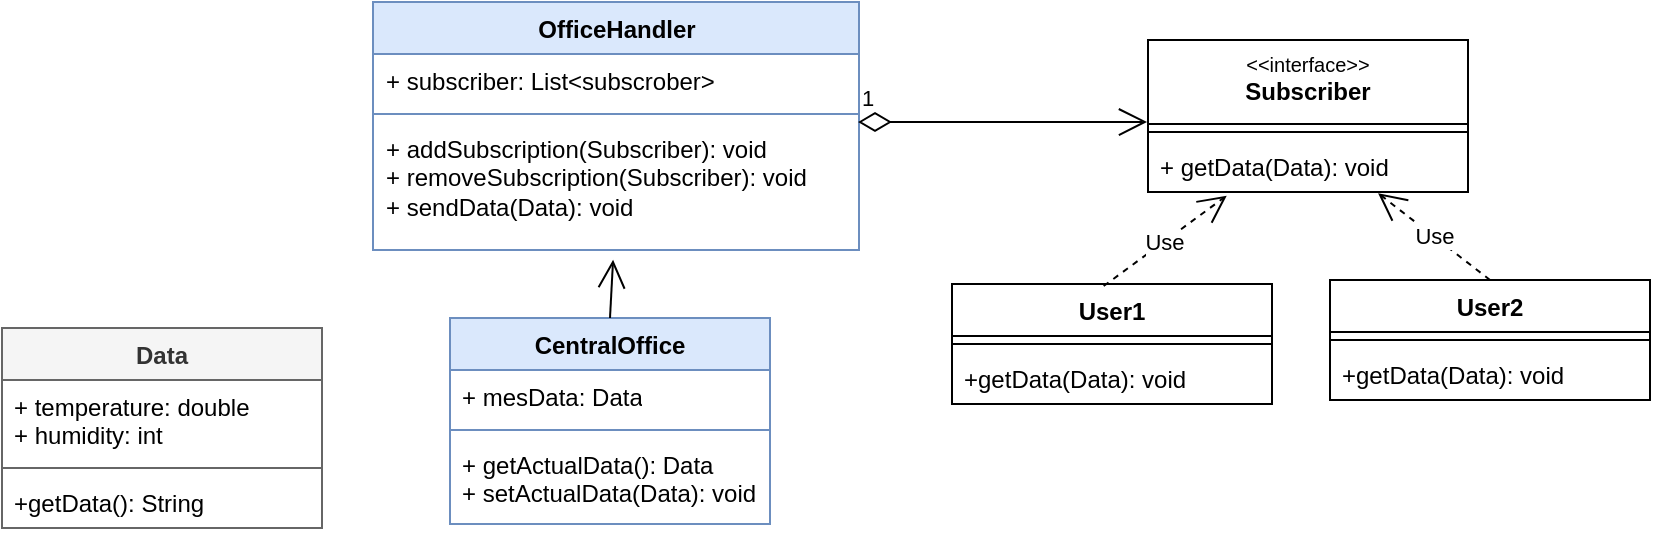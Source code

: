 <mxfile version="21.2.3" type="device">
  <diagram name="Seite-1" id="bGis5d8s_SbNN8_UjQ-U">
    <mxGraphModel dx="1430" dy="795" grid="0" gridSize="10" guides="1" tooltips="1" connect="1" arrows="1" fold="1" page="0" pageScale="1" pageWidth="827" pageHeight="1169" math="0" shadow="0">
      <root>
        <mxCell id="0" />
        <mxCell id="1" parent="0" />
        <mxCell id="nhHEfngSigDMjDyeL3VS-1" value="Data" style="swimlane;fontStyle=1;align=center;verticalAlign=top;childLayout=stackLayout;horizontal=1;startSize=26;horizontalStack=0;resizeParent=1;resizeParentMax=0;resizeLast=0;collapsible=1;marginBottom=0;whiteSpace=wrap;html=1;fillColor=#f5f5f5;fontColor=#333333;strokeColor=#666666;" vertex="1" parent="1">
          <mxGeometry x="103" y="541" width="160" height="100" as="geometry" />
        </mxCell>
        <mxCell id="nhHEfngSigDMjDyeL3VS-2" value="&lt;div&gt;+ temperature: double&lt;/div&gt;&lt;div&gt;+ humidity: int&lt;br&gt;&lt;/div&gt;" style="text;strokeColor=none;fillColor=none;align=left;verticalAlign=top;spacingLeft=4;spacingRight=4;overflow=hidden;rotatable=0;points=[[0,0.5],[1,0.5]];portConstraint=eastwest;whiteSpace=wrap;html=1;" vertex="1" parent="nhHEfngSigDMjDyeL3VS-1">
          <mxGeometry y="26" width="160" height="40" as="geometry" />
        </mxCell>
        <mxCell id="nhHEfngSigDMjDyeL3VS-3" value="" style="line;strokeWidth=1;fillColor=none;align=left;verticalAlign=middle;spacingTop=-1;spacingLeft=3;spacingRight=3;rotatable=0;labelPosition=right;points=[];portConstraint=eastwest;strokeColor=inherit;" vertex="1" parent="nhHEfngSigDMjDyeL3VS-1">
          <mxGeometry y="66" width="160" height="8" as="geometry" />
        </mxCell>
        <mxCell id="nhHEfngSigDMjDyeL3VS-4" value="+getData(): String" style="text;strokeColor=none;fillColor=none;align=left;verticalAlign=top;spacingLeft=4;spacingRight=4;overflow=hidden;rotatable=0;points=[[0,0.5],[1,0.5]];portConstraint=eastwest;whiteSpace=wrap;html=1;" vertex="1" parent="nhHEfngSigDMjDyeL3VS-1">
          <mxGeometry y="74" width="160" height="26" as="geometry" />
        </mxCell>
        <mxCell id="nhHEfngSigDMjDyeL3VS-5" value="CentralOffice" style="swimlane;fontStyle=1;align=center;verticalAlign=top;childLayout=stackLayout;horizontal=1;startSize=26;horizontalStack=0;resizeParent=1;resizeParentMax=0;resizeLast=0;collapsible=1;marginBottom=0;whiteSpace=wrap;html=1;fillColor=#dae8fc;strokeColor=#6c8ebf;" vertex="1" parent="1">
          <mxGeometry x="327" y="536" width="160" height="103" as="geometry" />
        </mxCell>
        <mxCell id="nhHEfngSigDMjDyeL3VS-6" value="+ mesData: Data" style="text;strokeColor=none;fillColor=none;align=left;verticalAlign=top;spacingLeft=4;spacingRight=4;overflow=hidden;rotatable=0;points=[[0,0.5],[1,0.5]];portConstraint=eastwest;whiteSpace=wrap;html=1;" vertex="1" parent="nhHEfngSigDMjDyeL3VS-5">
          <mxGeometry y="26" width="160" height="26" as="geometry" />
        </mxCell>
        <mxCell id="nhHEfngSigDMjDyeL3VS-7" value="" style="line;strokeWidth=1;fillColor=none;align=left;verticalAlign=middle;spacingTop=-1;spacingLeft=3;spacingRight=3;rotatable=0;labelPosition=right;points=[];portConstraint=eastwest;strokeColor=inherit;" vertex="1" parent="nhHEfngSigDMjDyeL3VS-5">
          <mxGeometry y="52" width="160" height="8" as="geometry" />
        </mxCell>
        <mxCell id="nhHEfngSigDMjDyeL3VS-8" value="&lt;div&gt;+ getActualData(): Data&lt;/div&gt;&lt;div&gt;+ setActualData(Data): void&lt;br&gt;&lt;/div&gt;" style="text;strokeColor=none;fillColor=none;align=left;verticalAlign=top;spacingLeft=4;spacingRight=4;overflow=hidden;rotatable=0;points=[[0,0.5],[1,0.5]];portConstraint=eastwest;whiteSpace=wrap;html=1;" vertex="1" parent="nhHEfngSigDMjDyeL3VS-5">
          <mxGeometry y="60" width="160" height="43" as="geometry" />
        </mxCell>
        <mxCell id="nhHEfngSigDMjDyeL3VS-9" value="OfficeHandler" style="swimlane;fontStyle=1;align=center;verticalAlign=top;childLayout=stackLayout;horizontal=1;startSize=26;horizontalStack=0;resizeParent=1;resizeParentMax=0;resizeLast=0;collapsible=1;marginBottom=0;whiteSpace=wrap;html=1;fillColor=#dae8fc;strokeColor=#6c8ebf;" vertex="1" parent="1">
          <mxGeometry x="288.5" y="378" width="243" height="124" as="geometry" />
        </mxCell>
        <mxCell id="nhHEfngSigDMjDyeL3VS-10" value="+ subscriber: List&amp;lt;subscrober&amp;gt; " style="text;strokeColor=none;fillColor=none;align=left;verticalAlign=top;spacingLeft=4;spacingRight=4;overflow=hidden;rotatable=0;points=[[0,0.5],[1,0.5]];portConstraint=eastwest;whiteSpace=wrap;html=1;" vertex="1" parent="nhHEfngSigDMjDyeL3VS-9">
          <mxGeometry y="26" width="243" height="26" as="geometry" />
        </mxCell>
        <mxCell id="nhHEfngSigDMjDyeL3VS-11" value="" style="line;strokeWidth=1;fillColor=none;align=left;verticalAlign=middle;spacingTop=-1;spacingLeft=3;spacingRight=3;rotatable=0;labelPosition=right;points=[];portConstraint=eastwest;strokeColor=inherit;" vertex="1" parent="nhHEfngSigDMjDyeL3VS-9">
          <mxGeometry y="52" width="243" height="8" as="geometry" />
        </mxCell>
        <mxCell id="nhHEfngSigDMjDyeL3VS-12" value="&lt;div&gt;+ addSubscription(Subscriber): void&lt;/div&gt;&lt;div&gt;&lt;div&gt;+ removeSubscription(Subscriber): void&lt;/div&gt;&lt;/div&gt;&lt;div&gt;+ sendData(Data): void&lt;br&gt;&lt;/div&gt;" style="text;strokeColor=none;fillColor=none;align=left;verticalAlign=top;spacingLeft=4;spacingRight=4;overflow=hidden;rotatable=0;points=[[0,0.5],[1,0.5]];portConstraint=eastwest;whiteSpace=wrap;html=1;" vertex="1" parent="nhHEfngSigDMjDyeL3VS-9">
          <mxGeometry y="60" width="243" height="64" as="geometry" />
        </mxCell>
        <mxCell id="nhHEfngSigDMjDyeL3VS-14" value="" style="endArrow=open;endFill=1;endSize=12;html=1;rounded=0;exitX=0.5;exitY=0;exitDx=0;exitDy=0;entryX=0.494;entryY=1.077;entryDx=0;entryDy=0;entryPerimeter=0;" edge="1" parent="1" source="nhHEfngSigDMjDyeL3VS-5" target="nhHEfngSigDMjDyeL3VS-12">
          <mxGeometry width="160" relative="1" as="geometry">
            <mxPoint x="332" y="593" as="sourcePoint" />
            <mxPoint x="465" y="501" as="targetPoint" />
          </mxGeometry>
        </mxCell>
        <mxCell id="nhHEfngSigDMjDyeL3VS-15" value="&lt;div style=&quot;font-size: 10px;&quot;&gt;&lt;span style=&quot;font-weight: normal;&quot;&gt;&amp;lt;&amp;lt;interface&amp;gt;&amp;gt;&lt;/span&gt;&lt;br&gt;&lt;/div&gt;&lt;div&gt;Subscriber&lt;/div&gt;" style="swimlane;fontStyle=1;align=center;verticalAlign=top;childLayout=stackLayout;horizontal=1;startSize=42;horizontalStack=0;resizeParent=1;resizeParentMax=0;resizeLast=0;collapsible=1;marginBottom=0;whiteSpace=wrap;html=1;" vertex="1" parent="1">
          <mxGeometry x="676" y="397" width="160" height="76" as="geometry" />
        </mxCell>
        <mxCell id="nhHEfngSigDMjDyeL3VS-17" value="" style="line;strokeWidth=1;fillColor=none;align=left;verticalAlign=middle;spacingTop=-1;spacingLeft=3;spacingRight=3;rotatable=0;labelPosition=right;points=[];portConstraint=eastwest;strokeColor=inherit;" vertex="1" parent="nhHEfngSigDMjDyeL3VS-15">
          <mxGeometry y="42" width="160" height="8" as="geometry" />
        </mxCell>
        <mxCell id="nhHEfngSigDMjDyeL3VS-18" value="+ getData(Data): void" style="text;strokeColor=none;fillColor=none;align=left;verticalAlign=top;spacingLeft=4;spacingRight=4;overflow=hidden;rotatable=0;points=[[0,0.5],[1,0.5]];portConstraint=eastwest;whiteSpace=wrap;html=1;" vertex="1" parent="nhHEfngSigDMjDyeL3VS-15">
          <mxGeometry y="50" width="160" height="26" as="geometry" />
        </mxCell>
        <mxCell id="nhHEfngSigDMjDyeL3VS-19" value="1" style="endArrow=open;html=1;endSize=12;startArrow=diamondThin;startSize=14;startFill=0;edgeStyle=orthogonalEdgeStyle;align=left;verticalAlign=bottom;rounded=0;exitX=0.998;exitY=0;exitDx=0;exitDy=0;exitPerimeter=0;entryX=-0.003;entryY=0.539;entryDx=0;entryDy=0;entryPerimeter=0;" edge="1" parent="1" source="nhHEfngSigDMjDyeL3VS-12" target="nhHEfngSigDMjDyeL3VS-15">
          <mxGeometry x="-1" y="3" relative="1" as="geometry">
            <mxPoint x="590" y="605" as="sourcePoint" />
            <mxPoint x="647" y="439" as="targetPoint" />
            <Array as="points">
              <mxPoint x="664" y="438" />
              <mxPoint x="664" y="438" />
            </Array>
          </mxGeometry>
        </mxCell>
        <mxCell id="nhHEfngSigDMjDyeL3VS-20" value="User1" style="swimlane;fontStyle=1;align=center;verticalAlign=top;childLayout=stackLayout;horizontal=1;startSize=26;horizontalStack=0;resizeParent=1;resizeParentMax=0;resizeLast=0;collapsible=1;marginBottom=0;whiteSpace=wrap;html=1;" vertex="1" parent="1">
          <mxGeometry x="578" y="519" width="160" height="60" as="geometry" />
        </mxCell>
        <mxCell id="nhHEfngSigDMjDyeL3VS-22" value="" style="line;strokeWidth=1;fillColor=none;align=left;verticalAlign=middle;spacingTop=-1;spacingLeft=3;spacingRight=3;rotatable=0;labelPosition=right;points=[];portConstraint=eastwest;strokeColor=inherit;" vertex="1" parent="nhHEfngSigDMjDyeL3VS-20">
          <mxGeometry y="26" width="160" height="8" as="geometry" />
        </mxCell>
        <mxCell id="nhHEfngSigDMjDyeL3VS-23" value="+getData(Data): void" style="text;strokeColor=none;fillColor=none;align=left;verticalAlign=top;spacingLeft=4;spacingRight=4;overflow=hidden;rotatable=0;points=[[0,0.5],[1,0.5]];portConstraint=eastwest;whiteSpace=wrap;html=1;" vertex="1" parent="nhHEfngSigDMjDyeL3VS-20">
          <mxGeometry y="34" width="160" height="26" as="geometry" />
        </mxCell>
        <mxCell id="nhHEfngSigDMjDyeL3VS-24" value="Use" style="endArrow=open;endSize=12;dashed=1;html=1;rounded=0;exitX=0.474;exitY=0.017;exitDx=0;exitDy=0;exitPerimeter=0;entryX=0.246;entryY=1.07;entryDx=0;entryDy=0;entryPerimeter=0;" edge="1" parent="1" source="nhHEfngSigDMjDyeL3VS-20" target="nhHEfngSigDMjDyeL3VS-18">
          <mxGeometry width="160" relative="1" as="geometry">
            <mxPoint x="746" y="524" as="sourcePoint" />
            <mxPoint x="906" y="524" as="targetPoint" />
          </mxGeometry>
        </mxCell>
        <mxCell id="nhHEfngSigDMjDyeL3VS-25" value="User2" style="swimlane;fontStyle=1;align=center;verticalAlign=top;childLayout=stackLayout;horizontal=1;startSize=26;horizontalStack=0;resizeParent=1;resizeParentMax=0;resizeLast=0;collapsible=1;marginBottom=0;whiteSpace=wrap;html=1;" vertex="1" parent="1">
          <mxGeometry x="767" y="517" width="160" height="60" as="geometry" />
        </mxCell>
        <mxCell id="nhHEfngSigDMjDyeL3VS-26" value="" style="line;strokeWidth=1;fillColor=none;align=left;verticalAlign=middle;spacingTop=-1;spacingLeft=3;spacingRight=3;rotatable=0;labelPosition=right;points=[];portConstraint=eastwest;strokeColor=inherit;" vertex="1" parent="nhHEfngSigDMjDyeL3VS-25">
          <mxGeometry y="26" width="160" height="8" as="geometry" />
        </mxCell>
        <mxCell id="nhHEfngSigDMjDyeL3VS-27" value="+getData(Data): void" style="text;strokeColor=none;fillColor=none;align=left;verticalAlign=top;spacingLeft=4;spacingRight=4;overflow=hidden;rotatable=0;points=[[0,0.5],[1,0.5]];portConstraint=eastwest;whiteSpace=wrap;html=1;" vertex="1" parent="nhHEfngSigDMjDyeL3VS-25">
          <mxGeometry y="34" width="160" height="26" as="geometry" />
        </mxCell>
        <mxCell id="nhHEfngSigDMjDyeL3VS-28" value="Use" style="endArrow=open;endSize=12;dashed=1;html=1;rounded=0;exitX=0.5;exitY=0;exitDx=0;exitDy=0;entryX=0.719;entryY=1.022;entryDx=0;entryDy=0;entryPerimeter=0;" edge="1" parent="1" source="nhHEfngSigDMjDyeL3VS-25" target="nhHEfngSigDMjDyeL3VS-18">
          <mxGeometry width="160" relative="1" as="geometry">
            <mxPoint x="664" y="530" as="sourcePoint" />
            <mxPoint x="725" y="485" as="targetPoint" />
          </mxGeometry>
        </mxCell>
      </root>
    </mxGraphModel>
  </diagram>
</mxfile>
